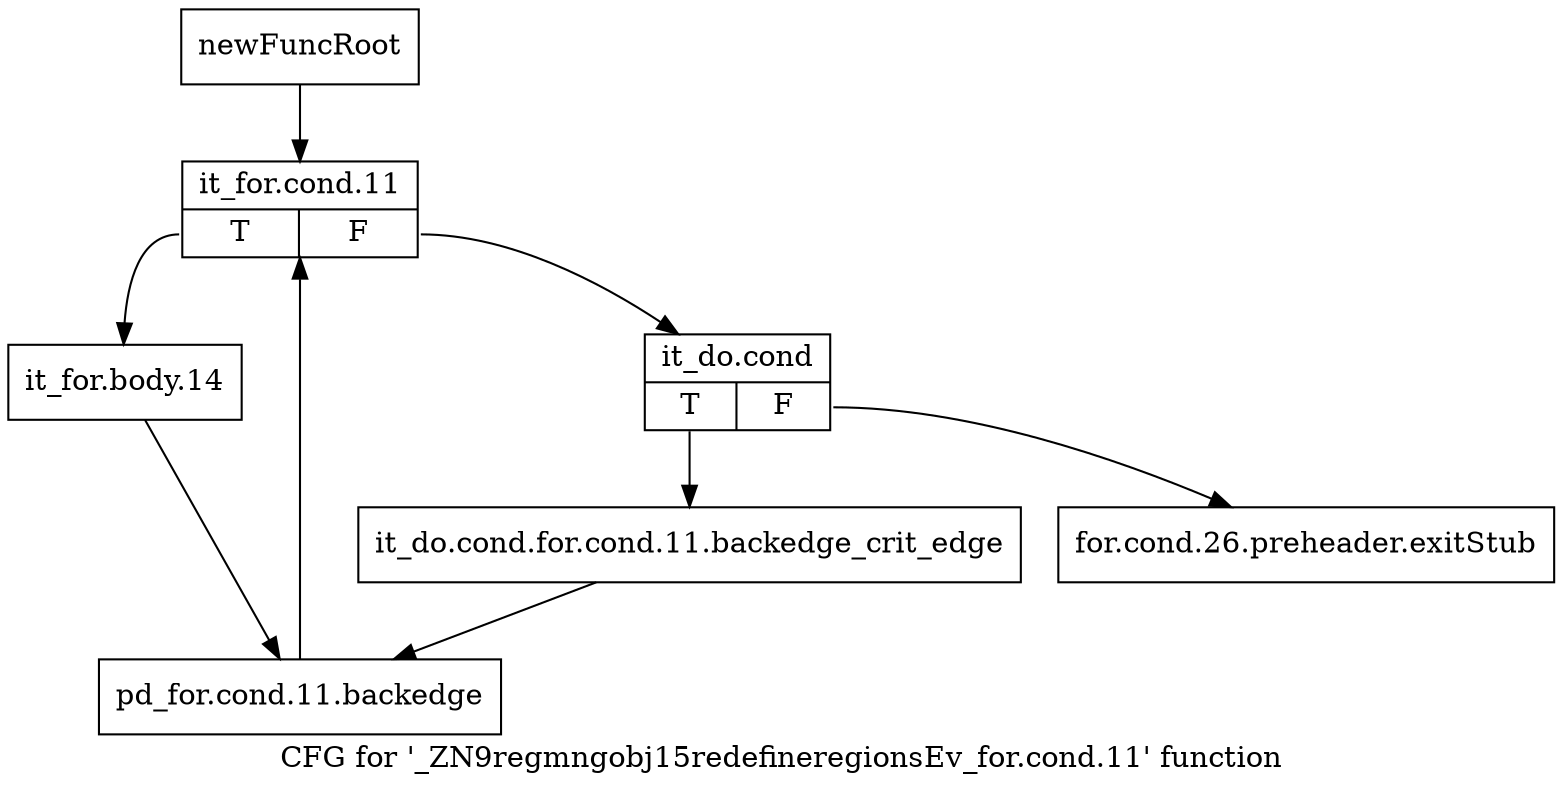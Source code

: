 digraph "CFG for '_ZN9regmngobj15redefineregionsEv_for.cond.11' function" {
	label="CFG for '_ZN9regmngobj15redefineregionsEv_for.cond.11' function";

	Node0x244a470 [shape=record,label="{newFuncRoot}"];
	Node0x244a470 -> Node0x244a510;
	Node0x244a4c0 [shape=record,label="{for.cond.26.preheader.exitStub}"];
	Node0x244a510 [shape=record,label="{it_for.cond.11|{<s0>T|<s1>F}}"];
	Node0x244a510:s0 -> Node0x244a600;
	Node0x244a510:s1 -> Node0x244a560;
	Node0x244a560 [shape=record,label="{it_do.cond|{<s0>T|<s1>F}}"];
	Node0x244a560:s0 -> Node0x244a5b0;
	Node0x244a560:s1 -> Node0x244a4c0;
	Node0x244a5b0 [shape=record,label="{it_do.cond.for.cond.11.backedge_crit_edge}"];
	Node0x244a5b0 -> Node0x244a650;
	Node0x244a600 [shape=record,label="{it_for.body.14}"];
	Node0x244a600 -> Node0x244a650;
	Node0x244a650 [shape=record,label="{pd_for.cond.11.backedge}"];
	Node0x244a650 -> Node0x244a510;
}
